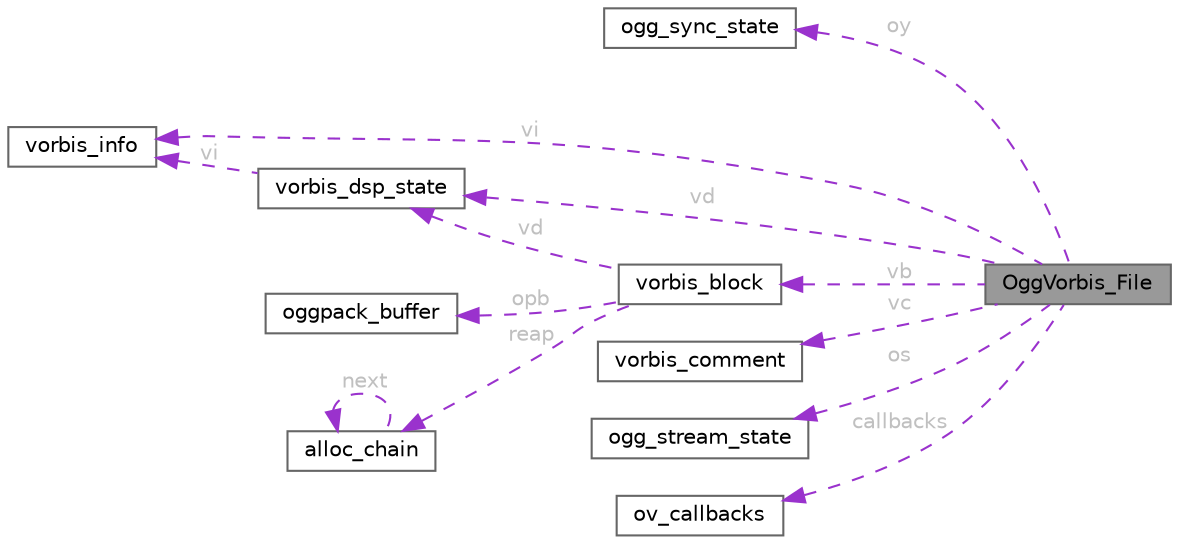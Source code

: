 digraph "OggVorbis_File"
{
 // LATEX_PDF_SIZE
  bgcolor="transparent";
  edge [fontname=Helvetica,fontsize=10,labelfontname=Helvetica,labelfontsize=10];
  node [fontname=Helvetica,fontsize=10,shape=box,height=0.2,width=0.4];
  rankdir="LR";
  Node1 [id="Node000001",label="OggVorbis_File",height=0.2,width=0.4,color="gray40", fillcolor="grey60", style="filled", fontcolor="black",tooltip=" "];
  Node2 -> Node1 [id="edge1_Node000001_Node000002",dir="back",color="darkorchid3",style="dashed",tooltip=" ",label=" oy",fontcolor="grey" ];
  Node2 [id="Node000002",label="ogg_sync_state",height=0.2,width=0.4,color="gray40", fillcolor="white", style="filled",URL="$structogg__sync__state.html",tooltip=" "];
  Node3 -> Node1 [id="edge2_Node000001_Node000003",dir="back",color="darkorchid3",style="dashed",tooltip=" ",label=" vi",fontcolor="grey" ];
  Node3 [id="Node000003",label="vorbis_info",height=0.2,width=0.4,color="gray40", fillcolor="white", style="filled",URL="$structvorbis__info.html",tooltip=" "];
  Node4 -> Node1 [id="edge3_Node000001_Node000004",dir="back",color="darkorchid3",style="dashed",tooltip=" ",label=" vc",fontcolor="grey" ];
  Node4 [id="Node000004",label="vorbis_comment",height=0.2,width=0.4,color="gray40", fillcolor="white", style="filled",URL="$structvorbis__comment.html",tooltip=" "];
  Node5 -> Node1 [id="edge4_Node000001_Node000005",dir="back",color="darkorchid3",style="dashed",tooltip=" ",label=" os",fontcolor="grey" ];
  Node5 [id="Node000005",label="ogg_stream_state",height=0.2,width=0.4,color="gray40", fillcolor="white", style="filled",URL="$structogg__stream__state.html",tooltip=" "];
  Node6 -> Node1 [id="edge5_Node000001_Node000006",dir="back",color="darkorchid3",style="dashed",tooltip=" ",label=" vd",fontcolor="grey" ];
  Node6 [id="Node000006",label="vorbis_dsp_state",height=0.2,width=0.4,color="gray40", fillcolor="white", style="filled",URL="$structvorbis__dsp__state.html",tooltip=" "];
  Node3 -> Node6 [id="edge6_Node000006_Node000003",dir="back",color="darkorchid3",style="dashed",tooltip=" ",label=" vi",fontcolor="grey" ];
  Node7 -> Node1 [id="edge7_Node000001_Node000007",dir="back",color="darkorchid3",style="dashed",tooltip=" ",label=" vb",fontcolor="grey" ];
  Node7 [id="Node000007",label="vorbis_block",height=0.2,width=0.4,color="gray40", fillcolor="white", style="filled",URL="$structvorbis__block.html",tooltip=" "];
  Node8 -> Node7 [id="edge8_Node000007_Node000008",dir="back",color="darkorchid3",style="dashed",tooltip=" ",label=" opb",fontcolor="grey" ];
  Node8 [id="Node000008",label="oggpack_buffer",height=0.2,width=0.4,color="gray40", fillcolor="white", style="filled",URL="$structoggpack__buffer.html",tooltip=" "];
  Node6 -> Node7 [id="edge9_Node000007_Node000006",dir="back",color="darkorchid3",style="dashed",tooltip=" ",label=" vd",fontcolor="grey" ];
  Node9 -> Node7 [id="edge10_Node000007_Node000009",dir="back",color="darkorchid3",style="dashed",tooltip=" ",label=" reap",fontcolor="grey" ];
  Node9 [id="Node000009",label="alloc_chain",height=0.2,width=0.4,color="gray40", fillcolor="white", style="filled",URL="$structalloc__chain.html",tooltip=" "];
  Node9 -> Node9 [id="edge11_Node000009_Node000009",dir="back",color="darkorchid3",style="dashed",tooltip=" ",label=" next",fontcolor="grey" ];
  Node10 -> Node1 [id="edge12_Node000001_Node000010",dir="back",color="darkorchid3",style="dashed",tooltip=" ",label=" callbacks",fontcolor="grey" ];
  Node10 [id="Node000010",label="ov_callbacks",height=0.2,width=0.4,color="gray40", fillcolor="white", style="filled",URL="$structov__callbacks.html",tooltip=" "];
}
